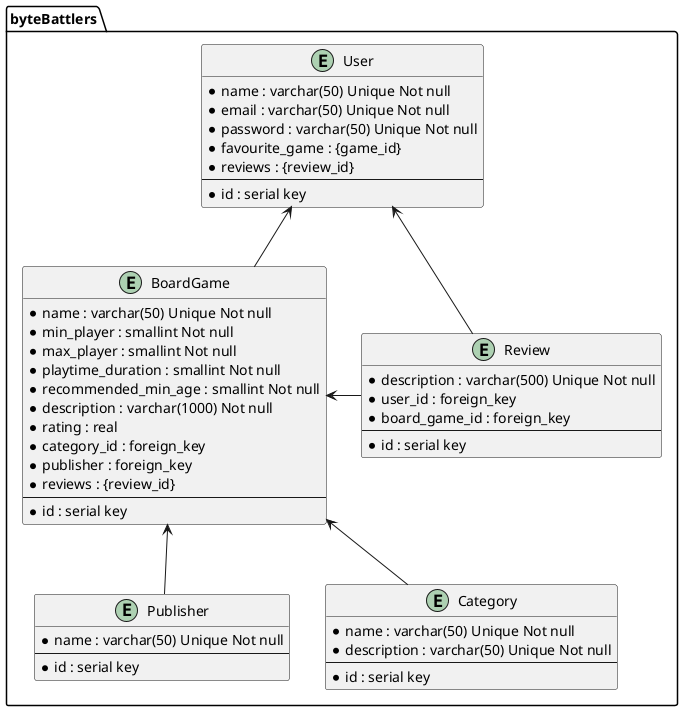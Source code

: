 @startuml

package byteBattlers <<Folder>> {

entity User {
* name : varchar(50) Unique Not null
* email : varchar(50) Unique Not null
* password : varchar(50) Unique Not null
* favourite_game : {game_id}
* reviews : {review_id}
--
* id : serial key
}

entity BoardGame {
* name : varchar(50) Unique Not null
* min_player : smallint Not null
* max_player : smallint Not null
* playtime_duration : smallint Not null
* recommended_min_age : smallint Not null
* description : varchar(1000) Not null
* rating : real
* category_id : foreign_key
* publisher : foreign_key
* reviews : {review_id}
--
* id : serial key
}

entity Publisher {
* name : varchar(50) Unique Not null
--
* id : serial key
}

entity Category {
* name : varchar(50) Unique Not null
* description : varchar(50) Unique Not null
--
* id : serial key
}

entity Review {
* description : varchar(500) Unique Not null
* user_id : foreign_key
* board_game_id : foreign_key
--
* id : serial key
}

BoardGame <-- Category
BoardGame <-- Publisher
User <-- BoardGame
User <-- Review
BoardGame <- Review
}


@enduml